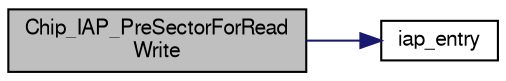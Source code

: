 digraph "Chip_IAP_PreSectorForReadWrite"
{
  edge [fontname="FreeSans",fontsize="10",labelfontname="FreeSans",labelfontsize="10"];
  node [fontname="FreeSans",fontsize="10",shape=record];
  rankdir="LR";
  Node1 [label="Chip_IAP_PreSectorForRead\lWrite",height=0.2,width=0.4,color="black", fillcolor="grey75", style="filled", fontcolor="black"];
  Node1 -> Node2 [color="midnightblue",fontsize="10",style="solid"];
  Node2 [label="iap_entry",height=0.2,width=0.4,color="black", fillcolor="white", style="filled",URL="$group__ROMAPI__407X__8X.html#ga6e16dcc17bc9aaaf82f62d1816d08c4f",tooltip="LPC17XX/40XX IAP_ENTRY API function type. "];
}
